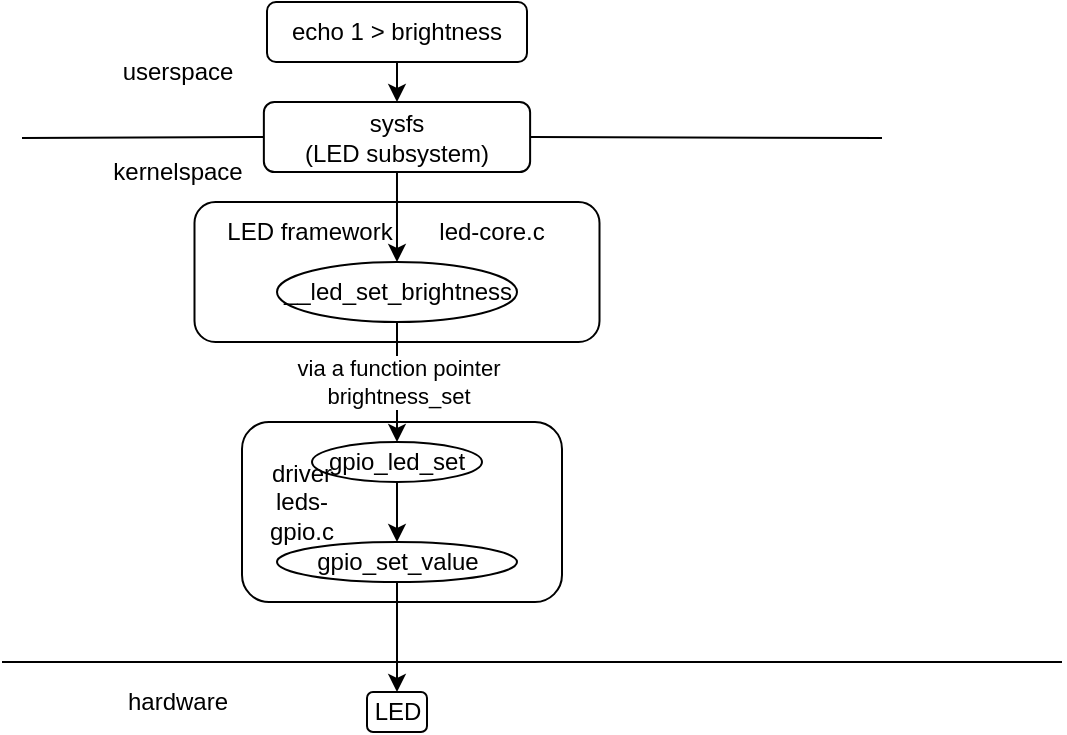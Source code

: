 <mxfile version="22.1.16" type="github" pages="3">
  <diagram id="uoDMjpQz2g1OpdzAOL7i" name="Page-1">
    <mxGraphModel dx="1294" dy="634" grid="1" gridSize="10" guides="1" tooltips="1" connect="1" arrows="1" fold="1" page="1" pageScale="1" pageWidth="850" pageHeight="1100" math="0" shadow="0">
      <root>
        <mxCell id="0" />
        <mxCell id="1" parent="0" />
        <mxCell id="rqCaYqxzmAwf0BiEEohi-2" value="" style="rounded=1;whiteSpace=wrap;html=1;" vertex="1" parent="1">
          <mxGeometry x="126.25" y="130" width="202.5" height="70" as="geometry" />
        </mxCell>
        <mxCell id="rqCaYqxzmAwf0BiEEohi-1" value="" style="rounded=1;whiteSpace=wrap;html=1;" vertex="1" parent="1">
          <mxGeometry x="150" y="240" width="160" height="90" as="geometry" />
        </mxCell>
        <mxCell id="yd5X-1dfh4tv0nBd0awC-1" value="" style="rounded=1;whiteSpace=wrap;html=1;" parent="1" vertex="1">
          <mxGeometry x="162.5" y="30" width="130" height="30" as="geometry" />
        </mxCell>
        <mxCell id="rqCaYqxzmAwf0BiEEohi-8" style="edgeStyle=orthogonalEdgeStyle;rounded=0;orthogonalLoop=1;jettySize=auto;html=1;exitX=0.5;exitY=1;exitDx=0;exitDy=0;entryX=0.5;entryY=0;entryDx=0;entryDy=0;" edge="1" parent="1" source="yd5X-1dfh4tv0nBd0awC-2" target="yd5X-1dfh4tv0nBd0awC-3">
          <mxGeometry relative="1" as="geometry" />
        </mxCell>
        <mxCell id="yd5X-1dfh4tv0nBd0awC-2" value="echo 1 &amp;gt; brightness" style="text;html=1;strokeColor=none;fillColor=none;align=center;verticalAlign=middle;whiteSpace=wrap;rounded=0;" parent="1" vertex="1">
          <mxGeometry x="165" y="30" width="125" height="30" as="geometry" />
        </mxCell>
        <mxCell id="yd5X-1dfh4tv0nBd0awC-3" value="&lt;div&gt;sysfs&lt;/div&gt;&lt;div&gt;(LED subsystem)&lt;/div&gt;" style="rounded=1;whiteSpace=wrap;html=1;" parent="1" vertex="1">
          <mxGeometry x="160.93" y="80" width="133.13" height="35" as="geometry" />
        </mxCell>
        <mxCell id="yd5X-1dfh4tv0nBd0awC-7" value="userspace" style="text;html=1;strokeColor=none;fillColor=none;align=center;verticalAlign=middle;whiteSpace=wrap;rounded=0;" parent="1" vertex="1">
          <mxGeometry x="87.5" y="50" width="60" height="30" as="geometry" />
        </mxCell>
        <mxCell id="yd5X-1dfh4tv0nBd0awC-8" value="kernelspace" style="text;html=1;strokeColor=none;fillColor=none;align=center;verticalAlign=middle;whiteSpace=wrap;rounded=0;" parent="1" vertex="1">
          <mxGeometry x="87.5" y="100" width="60" height="30" as="geometry" />
        </mxCell>
        <mxCell id="yd5X-1dfh4tv0nBd0awC-11" value="LED" style="rounded=1;whiteSpace=wrap;html=1;" parent="1" vertex="1">
          <mxGeometry x="212.5" y="375" width="30" height="20" as="geometry" />
        </mxCell>
        <mxCell id="yd5X-1dfh4tv0nBd0awC-13" value="" style="endArrow=none;html=1;rounded=0;" parent="1" edge="1">
          <mxGeometry width="50" height="50" relative="1" as="geometry">
            <mxPoint x="30" y="360" as="sourcePoint" />
            <mxPoint x="560" y="360" as="targetPoint" />
          </mxGeometry>
        </mxCell>
        <mxCell id="yd5X-1dfh4tv0nBd0awC-14" value="&lt;div&gt;hardware&lt;/div&gt;" style="text;html=1;strokeColor=none;fillColor=none;align=center;verticalAlign=middle;whiteSpace=wrap;rounded=0;" parent="1" vertex="1">
          <mxGeometry x="87.5" y="365" width="60" height="30" as="geometry" />
        </mxCell>
        <mxCell id="yd5X-1dfh4tv0nBd0awC-29" value="__led_set_brightness" style="ellipse;whiteSpace=wrap;html=1;" parent="1" vertex="1">
          <mxGeometry x="167.5" y="160" width="120" height="30" as="geometry" />
        </mxCell>
        <mxCell id="yd5X-1dfh4tv0nBd0awC-34" value="" style="edgeStyle=orthogonalEdgeStyle;rounded=0;orthogonalLoop=1;jettySize=auto;html=1;" parent="1" source="yd5X-1dfh4tv0nBd0awC-30" target="yd5X-1dfh4tv0nBd0awC-31" edge="1">
          <mxGeometry relative="1" as="geometry" />
        </mxCell>
        <mxCell id="yd5X-1dfh4tv0nBd0awC-30" value="gpio_led_set" style="ellipse;whiteSpace=wrap;html=1;" parent="1" vertex="1">
          <mxGeometry x="185" y="250" width="85" height="20" as="geometry" />
        </mxCell>
        <mxCell id="yd5X-1dfh4tv0nBd0awC-31" value="gpio_set_value" style="ellipse;whiteSpace=wrap;html=1;" parent="1" vertex="1">
          <mxGeometry x="167.5" y="300" width="120" height="20" as="geometry" />
        </mxCell>
        <mxCell id="yd5X-1dfh4tv0nBd0awC-32" value="" style="endArrow=classic;html=1;rounded=0;entryX=0.5;entryY=0;entryDx=0;entryDy=0;exitX=0.5;exitY=1;exitDx=0;exitDy=0;" parent="1" source="yd5X-1dfh4tv0nBd0awC-29" target="yd5X-1dfh4tv0nBd0awC-30" edge="1">
          <mxGeometry relative="1" as="geometry">
            <mxPoint x="450" y="170" as="sourcePoint" />
            <mxPoint x="550" y="170" as="targetPoint" />
          </mxGeometry>
        </mxCell>
        <mxCell id="yd5X-1dfh4tv0nBd0awC-33" value="&lt;div&gt;via a function pointer&lt;/div&gt;&lt;div&gt;brightness_set&lt;br&gt;&lt;/div&gt;" style="edgeLabel;resizable=0;html=1;align=center;verticalAlign=middle;" parent="yd5X-1dfh4tv0nBd0awC-32" connectable="0" vertex="1">
          <mxGeometry relative="1" as="geometry" />
        </mxCell>
        <mxCell id="yd5X-1dfh4tv0nBd0awC-35" value="&lt;div&gt;driver&lt;/div&gt;&lt;div&gt;leds-gpio.c&lt;br&gt;&lt;/div&gt;" style="text;html=1;strokeColor=none;fillColor=none;align=center;verticalAlign=middle;whiteSpace=wrap;rounded=0;" parent="1" vertex="1">
          <mxGeometry x="150" y="265" width="60" height="30" as="geometry" />
        </mxCell>
        <mxCell id="yd5X-1dfh4tv0nBd0awC-36" value="" style="endArrow=classic;html=1;rounded=0;exitX=0.5;exitY=1;exitDx=0;exitDy=0;entryX=0.5;entryY=0;entryDx=0;entryDy=0;" parent="1" source="yd5X-1dfh4tv0nBd0awC-3" target="yd5X-1dfh4tv0nBd0awC-29" edge="1">
          <mxGeometry width="50" height="50" relative="1" as="geometry">
            <mxPoint x="340" y="280" as="sourcePoint" />
            <mxPoint x="390" y="230" as="targetPoint" />
          </mxGeometry>
        </mxCell>
        <mxCell id="yd5X-1dfh4tv0nBd0awC-37" value="" style="endArrow=classic;html=1;rounded=0;entryX=0.5;entryY=0;entryDx=0;entryDy=0;exitX=0.5;exitY=1;exitDx=0;exitDy=0;" parent="1" source="yd5X-1dfh4tv0nBd0awC-31" target="yd5X-1dfh4tv0nBd0awC-11" edge="1">
          <mxGeometry width="50" height="50" relative="1" as="geometry">
            <mxPoint x="340" y="280" as="sourcePoint" />
            <mxPoint x="390" y="230" as="targetPoint" />
          </mxGeometry>
        </mxCell>
        <mxCell id="rqCaYqxzmAwf0BiEEohi-3" value="LED framework&amp;nbsp;&amp;nbsp;&amp;nbsp;&amp;nbsp;&amp;nbsp;&amp;nbsp; led-core.c" style="text;html=1;strokeColor=none;fillColor=none;align=center;verticalAlign=middle;whiteSpace=wrap;rounded=0;" vertex="1" parent="1">
          <mxGeometry x="115" y="130" width="213.75" height="30" as="geometry" />
        </mxCell>
        <mxCell id="rqCaYqxzmAwf0BiEEohi-5" value="" style="endArrow=none;html=1;rounded=0;exitX=1;exitY=0.5;exitDx=0;exitDy=0;" edge="1" parent="1" source="yd5X-1dfh4tv0nBd0awC-3">
          <mxGeometry width="50" height="50" relative="1" as="geometry">
            <mxPoint x="300" y="100" as="sourcePoint" />
            <mxPoint x="470" y="98" as="targetPoint" />
          </mxGeometry>
        </mxCell>
        <mxCell id="rqCaYqxzmAwf0BiEEohi-6" value="" style="endArrow=none;html=1;rounded=0;entryX=0;entryY=0.5;entryDx=0;entryDy=0;" edge="1" parent="1" target="yd5X-1dfh4tv0nBd0awC-3">
          <mxGeometry width="50" height="50" relative="1" as="geometry">
            <mxPoint x="40" y="98" as="sourcePoint" />
            <mxPoint x="80" y="100" as="targetPoint" />
          </mxGeometry>
        </mxCell>
      </root>
    </mxGraphModel>
  </diagram>
  <diagram id="lqCGiLtStRH8IOlvX0pn" name="Page-2">
    <mxGraphModel dx="1294" dy="634" grid="1" gridSize="10" guides="1" tooltips="1" connect="1" arrows="1" fold="1" page="1" pageScale="1" pageWidth="850" pageHeight="1100" math="0" shadow="0">
      <root>
        <mxCell id="0" />
        <mxCell id="1" parent="0" />
        <mxCell id="-sMh29ziEHTuWZXqFw-G-16" style="edgeStyle=orthogonalEdgeStyle;rounded=0;orthogonalLoop=1;jettySize=auto;html=1;exitX=0.5;exitY=1;exitDx=0;exitDy=0;entryX=0.5;entryY=0;entryDx=0;entryDy=0;" parent="1" source="-sMh29ziEHTuWZXqFw-G-1" target="-sMh29ziEHTuWZXqFw-G-2" edge="1">
          <mxGeometry relative="1" as="geometry" />
        </mxCell>
        <mxCell id="-sMh29ziEHTuWZXqFw-G-1" value="# ./user/bin/myapp" style="rounded=1;whiteSpace=wrap;html=1;" parent="1" vertex="1">
          <mxGeometry x="360" y="40" width="120" height="60" as="geometry" />
        </mxCell>
        <mxCell id="-sMh29ziEHTuWZXqFw-G-15" style="edgeStyle=orthogonalEdgeStyle;rounded=0;orthogonalLoop=1;jettySize=auto;html=1;exitX=0.5;exitY=1;exitDx=0;exitDy=0;entryX=0.5;entryY=0;entryDx=0;entryDy=0;" parent="1" source="-sMh29ziEHTuWZXqFw-G-2" target="-sMh29ziEHTuWZXqFw-G-3" edge="1">
          <mxGeometry relative="1" as="geometry" />
        </mxCell>
        <mxCell id="-sMh29ziEHTuWZXqFw-G-2" value="&lt;div&gt;remove_trigger()&lt;/div&gt;&lt;div&gt;/*set all trigger to none*/&lt;br&gt;&lt;/div&gt;" style="rounded=1;whiteSpace=wrap;html=1;" parent="1" vertex="1">
          <mxGeometry x="360" y="140" width="120" height="60" as="geometry" />
        </mxCell>
        <mxCell id="-sMh29ziEHTuWZXqFw-G-3" value="&lt;div&gt;control()&lt;/div&gt;&lt;div&gt;/*for each led, check brightness file*/&lt;br&gt;&lt;/div&gt;" style="rounded=1;whiteSpace=wrap;html=1;" parent="1" vertex="1">
          <mxGeometry x="360" y="240" width="120" height="60" as="geometry" />
        </mxCell>
        <mxCell id="-sMh29ziEHTuWZXqFw-G-4" value="" style="endArrow=classic;html=1;rounded=0;exitX=0.25;exitY=1;exitDx=0;exitDy=0;" parent="1" source="-sMh29ziEHTuWZXqFw-G-3" edge="1">
          <mxGeometry relative="1" as="geometry">
            <mxPoint x="390" y="320" as="sourcePoint" />
            <mxPoint x="360" y="330" as="targetPoint" />
          </mxGeometry>
        </mxCell>
        <mxCell id="-sMh29ziEHTuWZXqFw-G-5" value="1" style="edgeLabel;resizable=0;html=1;align=center;verticalAlign=middle;" parent="-sMh29ziEHTuWZXqFw-G-4" connectable="0" vertex="1">
          <mxGeometry relative="1" as="geometry" />
        </mxCell>
        <mxCell id="-sMh29ziEHTuWZXqFw-G-7" value="" style="endArrow=classic;html=1;rounded=0;exitX=0.75;exitY=1;exitDx=0;exitDy=0;" parent="1" source="-sMh29ziEHTuWZXqFw-G-3" edge="1">
          <mxGeometry relative="1" as="geometry">
            <mxPoint x="460" y="320" as="sourcePoint" />
            <mxPoint x="480" y="330" as="targetPoint" />
          </mxGeometry>
        </mxCell>
        <mxCell id="-sMh29ziEHTuWZXqFw-G-8" value="0" style="edgeLabel;resizable=0;html=1;align=center;verticalAlign=middle;" parent="-sMh29ziEHTuWZXqFw-G-7" connectable="0" vertex="1">
          <mxGeometry relative="1" as="geometry" />
        </mxCell>
        <mxCell id="-sMh29ziEHTuWZXqFw-G-9" value="&lt;div&gt;turn_off()&lt;/div&gt;&lt;div&gt;/*set brightness to 0*/&lt;br&gt;&lt;/div&gt;" style="rounded=1;whiteSpace=wrap;html=1;" parent="1" vertex="1">
          <mxGeometry x="280" y="330" width="120" height="60" as="geometry" />
        </mxCell>
        <mxCell id="-sMh29ziEHTuWZXqFw-G-10" value="&lt;div&gt;turn_on()&lt;/div&gt;&lt;div&gt;/*set brightness to 1*/&lt;br&gt;&lt;/div&gt;" style="rounded=1;whiteSpace=wrap;html=1;" parent="1" vertex="1">
          <mxGeometry x="440" y="330" width="120" height="60" as="geometry" />
        </mxCell>
        <mxCell id="-sMh29ziEHTuWZXqFw-G-11" value="&lt;div&gt;sleep()&lt;/div&gt;&lt;div&gt;/*delay for some time to observe */&lt;br&gt;&lt;/div&gt;" style="rounded=1;whiteSpace=wrap;html=1;" parent="1" vertex="1">
          <mxGeometry x="360" y="420" width="120" height="60" as="geometry" />
        </mxCell>
        <mxCell id="-sMh29ziEHTuWZXqFw-G-12" value="" style="endArrow=classic;html=1;rounded=0;entryX=0.25;entryY=0;entryDx=0;entryDy=0;exitX=0.5;exitY=1;exitDx=0;exitDy=0;" parent="1" source="-sMh29ziEHTuWZXqFw-G-9" target="-sMh29ziEHTuWZXqFw-G-11" edge="1">
          <mxGeometry width="50" height="50" relative="1" as="geometry">
            <mxPoint x="290" y="450" as="sourcePoint" />
            <mxPoint x="340" y="400" as="targetPoint" />
          </mxGeometry>
        </mxCell>
        <mxCell id="-sMh29ziEHTuWZXqFw-G-13" value="" style="endArrow=classic;html=1;rounded=0;exitX=0.5;exitY=1;exitDx=0;exitDy=0;entryX=0.75;entryY=0;entryDx=0;entryDy=0;" parent="1" source="-sMh29ziEHTuWZXqFw-G-10" target="-sMh29ziEHTuWZXqFw-G-11" edge="1">
          <mxGeometry width="50" height="50" relative="1" as="geometry">
            <mxPoint x="510" y="450" as="sourcePoint" />
            <mxPoint x="560" y="400" as="targetPoint" />
          </mxGeometry>
        </mxCell>
        <mxCell id="-sMh29ziEHTuWZXqFw-G-14" value="" style="endArrow=classic;html=1;rounded=0;exitX=0;exitY=0.5;exitDx=0;exitDy=0;entryX=0;entryY=0.5;entryDx=0;entryDy=0;" parent="1" source="-sMh29ziEHTuWZXqFw-G-11" target="-sMh29ziEHTuWZXqFw-G-3" edge="1">
          <mxGeometry width="50" height="50" relative="1" as="geometry">
            <mxPoint x="380" y="380" as="sourcePoint" />
            <mxPoint x="430" y="330" as="targetPoint" />
            <Array as="points">
              <mxPoint x="220" y="450" />
              <mxPoint x="220" y="270" />
              <mxPoint x="290" y="270" />
            </Array>
          </mxGeometry>
        </mxCell>
      </root>
    </mxGraphModel>
  </diagram>
  <diagram id="lWDiav30QB7XebCbXtxZ" name="Page-3">
    <mxGraphModel dx="1294" dy="634" grid="1" gridSize="10" guides="1" tooltips="1" connect="1" arrows="1" fold="1" page="1" pageScale="1" pageWidth="850" pageHeight="1100" math="0" shadow="0">
      <root>
        <mxCell id="0" />
        <mxCell id="1" parent="0" />
        <mxCell id="5DwLIJIraW_3xeG-XSwe-6" value="" style="rounded=0;whiteSpace=wrap;html=1;" parent="1" vertex="1">
          <mxGeometry x="280" y="70" width="200" height="190" as="geometry" />
        </mxCell>
        <mxCell id="5DwLIJIraW_3xeG-XSwe-10" style="edgeStyle=orthogonalEdgeStyle;rounded=0;orthogonalLoop=1;jettySize=auto;html=1;exitX=0.5;exitY=1;exitDx=0;exitDy=0;entryX=0.5;entryY=0;entryDx=0;entryDy=0;" parent="1" source="5DwLIJIraW_3xeG-XSwe-1" target="5DwLIJIraW_3xeG-XSwe-2" edge="1">
          <mxGeometry relative="1" as="geometry" />
        </mxCell>
        <mxCell id="5DwLIJIraW_3xeG-XSwe-1" value="Boot ROM" style="rounded=1;whiteSpace=wrap;html=1;" parent="1" vertex="1">
          <mxGeometry x="320" y="20" width="120" height="30" as="geometry" />
        </mxCell>
        <mxCell id="5DwLIJIraW_3xeG-XSwe-12" style="edgeStyle=orthogonalEdgeStyle;rounded=0;orthogonalLoop=1;jettySize=auto;html=1;exitX=0.5;exitY=1;exitDx=0;exitDy=0;entryX=0.5;entryY=0;entryDx=0;entryDy=0;" parent="1" source="5DwLIJIraW_3xeG-XSwe-2" target="5DwLIJIraW_3xeG-XSwe-3" edge="1">
          <mxGeometry relative="1" as="geometry" />
        </mxCell>
        <mxCell id="5DwLIJIraW_3xeG-XSwe-2" value="ATF" style="rounded=1;whiteSpace=wrap;html=1;" parent="1" vertex="1">
          <mxGeometry x="320" y="90" width="120" height="30" as="geometry" />
        </mxCell>
        <mxCell id="5DwLIJIraW_3xeG-XSwe-15" style="edgeStyle=orthogonalEdgeStyle;rounded=0;orthogonalLoop=1;jettySize=auto;html=1;exitX=0.5;exitY=1;exitDx=0;exitDy=0;" parent="1" source="5DwLIJIraW_3xeG-XSwe-3" target="5DwLIJIraW_3xeG-XSwe-4" edge="1">
          <mxGeometry relative="1" as="geometry" />
        </mxCell>
        <mxCell id="5DwLIJIraW_3xeG-XSwe-3" value="FSBL" style="rounded=1;whiteSpace=wrap;html=1;" parent="1" vertex="1">
          <mxGeometry x="320" y="140" width="120" height="30" as="geometry" />
        </mxCell>
        <mxCell id="5DwLIJIraW_3xeG-XSwe-16" style="edgeStyle=orthogonalEdgeStyle;rounded=0;orthogonalLoop=1;jettySize=auto;html=1;exitX=0.5;exitY=1;exitDx=0;exitDy=0;entryX=0.5;entryY=0;entryDx=0;entryDy=0;" parent="1" source="5DwLIJIraW_3xeG-XSwe-4" target="5DwLIJIraW_3xeG-XSwe-7" edge="1">
          <mxGeometry relative="1" as="geometry" />
        </mxCell>
        <mxCell id="5DwLIJIraW_3xeG-XSwe-4" value="u-boot" style="rounded=1;whiteSpace=wrap;html=1;" parent="1" vertex="1">
          <mxGeometry x="320" y="200" width="120" height="30" as="geometry" />
        </mxCell>
        <mxCell id="5DwLIJIraW_3xeG-XSwe-17" style="edgeStyle=orthogonalEdgeStyle;rounded=0;orthogonalLoop=1;jettySize=auto;html=1;exitX=0.5;exitY=1;exitDx=0;exitDy=0;entryX=0.5;entryY=0;entryDx=0;entryDy=0;" parent="1" source="5DwLIJIraW_3xeG-XSwe-7" target="5DwLIJIraW_3xeG-XSwe-8" edge="1">
          <mxGeometry relative="1" as="geometry" />
        </mxCell>
        <mxCell id="5DwLIJIraW_3xeG-XSwe-7" value="DT" style="rounded=1;whiteSpace=wrap;html=1;" parent="1" vertex="1">
          <mxGeometry x="320" y="270" width="120" height="30" as="geometry" />
        </mxCell>
        <mxCell id="5DwLIJIraW_3xeG-XSwe-18" style="edgeStyle=orthogonalEdgeStyle;rounded=0;orthogonalLoop=1;jettySize=auto;html=1;exitX=0.5;exitY=1;exitDx=0;exitDy=0;entryX=0.5;entryY=0;entryDx=0;entryDy=0;" parent="1" source="5DwLIJIraW_3xeG-XSwe-8" target="5DwLIJIraW_3xeG-XSwe-9" edge="1">
          <mxGeometry relative="1" as="geometry" />
        </mxCell>
        <mxCell id="5DwLIJIraW_3xeG-XSwe-8" value="Kernel" style="rounded=1;whiteSpace=wrap;html=1;" parent="1" vertex="1">
          <mxGeometry x="320" y="330" width="120" height="30" as="geometry" />
        </mxCell>
        <mxCell id="5DwLIJIraW_3xeG-XSwe-9" value="rootfs" style="rounded=1;whiteSpace=wrap;html=1;" parent="1" vertex="1">
          <mxGeometry x="320" y="390" width="120" height="30" as="geometry" />
        </mxCell>
        <mxCell id="5DwLIJIraW_3xeG-XSwe-19" value="BOOT.BIN" style="text;html=1;strokeColor=none;fillColor=none;align=center;verticalAlign=middle;whiteSpace=wrap;rounded=0;" parent="1" vertex="1">
          <mxGeometry x="410" y="230" width="60" height="30" as="geometry" />
        </mxCell>
        <mxCell id="5DwLIJIraW_3xeG-XSwe-20" value="system.dtb" style="text;html=1;strokeColor=none;fillColor=none;align=center;verticalAlign=middle;whiteSpace=wrap;rounded=0;" parent="1" vertex="1">
          <mxGeometry x="450" y="270" width="60" height="30" as="geometry" />
        </mxCell>
        <mxCell id="5DwLIJIraW_3xeG-XSwe-21" value="Image" style="text;html=1;strokeColor=none;fillColor=none;align=center;verticalAlign=middle;whiteSpace=wrap;rounded=0;" parent="1" vertex="1">
          <mxGeometry x="450" y="330" width="60" height="30" as="geometry" />
        </mxCell>
        <mxCell id="5DwLIJIraW_3xeG-XSwe-22" value="&lt;div&gt;rootfs.tar.gz (SD boot)&lt;/div&gt;&lt;div&gt;rootfs.cpio.gz.u-boot (QSPI boot)&lt;br&gt;&lt;/div&gt;" style="text;html=1;strokeColor=none;fillColor=none;align=center;verticalAlign=middle;whiteSpace=wrap;rounded=0;" parent="1" vertex="1">
          <mxGeometry x="450" y="390" width="120" height="30" as="geometry" />
        </mxCell>
        <mxCell id="9sAaDsQ2-QG_b_2jEp1s-1" value="" style="strokeWidth=2;html=1;shape=mxgraph.flowchart.annotation_2;align=left;labelPosition=right;pointerEvents=1;" vertex="1" parent="1">
          <mxGeometry x="210" y="20" width="50" height="160" as="geometry" />
        </mxCell>
        <mxCell id="9sAaDsQ2-QG_b_2jEp1s-2" value="OCM" style="text;html=1;align=center;verticalAlign=middle;resizable=0;points=[];autosize=1;strokeColor=none;fillColor=none;" vertex="1" parent="1">
          <mxGeometry x="160" y="85" width="50" height="30" as="geometry" />
        </mxCell>
        <mxCell id="9sAaDsQ2-QG_b_2jEp1s-3" value="" style="strokeWidth=2;html=1;shape=mxgraph.flowchart.annotation_2;align=left;labelPosition=right;pointerEvents=1;" vertex="1" parent="1">
          <mxGeometry x="210" y="180" width="50" height="240" as="geometry" />
        </mxCell>
        <mxCell id="9sAaDsQ2-QG_b_2jEp1s-4" value="RAM" style="text;html=1;align=center;verticalAlign=middle;resizable=0;points=[];autosize=1;strokeColor=none;fillColor=none;" vertex="1" parent="1">
          <mxGeometry x="160" y="285" width="50" height="30" as="geometry" />
        </mxCell>
      </root>
    </mxGraphModel>
  </diagram>
</mxfile>
